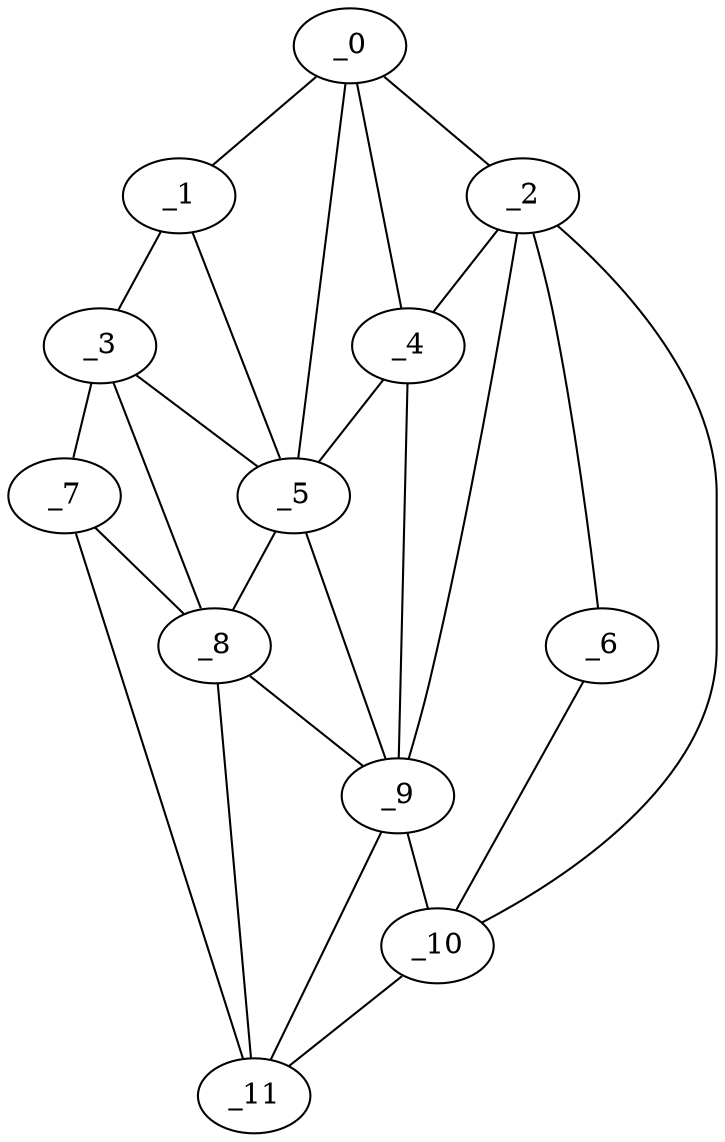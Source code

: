 graph "obj64__75.gxl" {
	_0	 [x=41,
		y=51];
	_1	 [x=42,
		y=25];
	_0 -- _1	 [valence=1];
	_2	 [x=43,
		y=69];
	_0 -- _2	 [valence=1];
	_4	 [x=46,
		y=55];
	_0 -- _4	 [valence=2];
	_5	 [x=54,
		y=38];
	_0 -- _5	 [valence=2];
	_3	 [x=46,
		y=7];
	_1 -- _3	 [valence=1];
	_1 -- _5	 [valence=2];
	_2 -- _4	 [valence=1];
	_6	 [x=54,
		y=125];
	_2 -- _6	 [valence=1];
	_9	 [x=87,
		y=40];
	_2 -- _9	 [valence=2];
	_10	 [x=87,
		y=122];
	_2 -- _10	 [valence=1];
	_3 -- _5	 [valence=2];
	_7	 [x=84,
		y=7];
	_3 -- _7	 [valence=1];
	_8	 [x=86,
		y=26];
	_3 -- _8	 [valence=2];
	_4 -- _5	 [valence=1];
	_4 -- _9	 [valence=2];
	_5 -- _8	 [valence=1];
	_5 -- _9	 [valence=2];
	_6 -- _10	 [valence=1];
	_7 -- _8	 [valence=2];
	_11	 [x=90,
		y=35];
	_7 -- _11	 [valence=1];
	_8 -- _9	 [valence=2];
	_8 -- _11	 [valence=2];
	_9 -- _10	 [valence=1];
	_9 -- _11	 [valence=1];
	_10 -- _11	 [valence=1];
}
